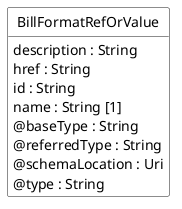 @startuml
hide circle
hide methods
hide stereotype
show <<Enumeration>> stereotype
skinparam class {
   BackgroundColor<<Enumeration>> #E6F5F7
   BackgroundColor<<Ref>> #FFFFE0
   BackgroundColor<<Pivot>> #FFFFFFF
   BackgroundColor<<SimpleType>> #E2F0DA
   BackgroundColor #FCF2E3
}

class BillFormatRefOrValue <<Pivot>> {
    description : String
    href : String
    id : String
    name : String [1]
    @baseType : String
    @referredType : String
    @schemaLocation : Uri
    @type : String
}


@enduml